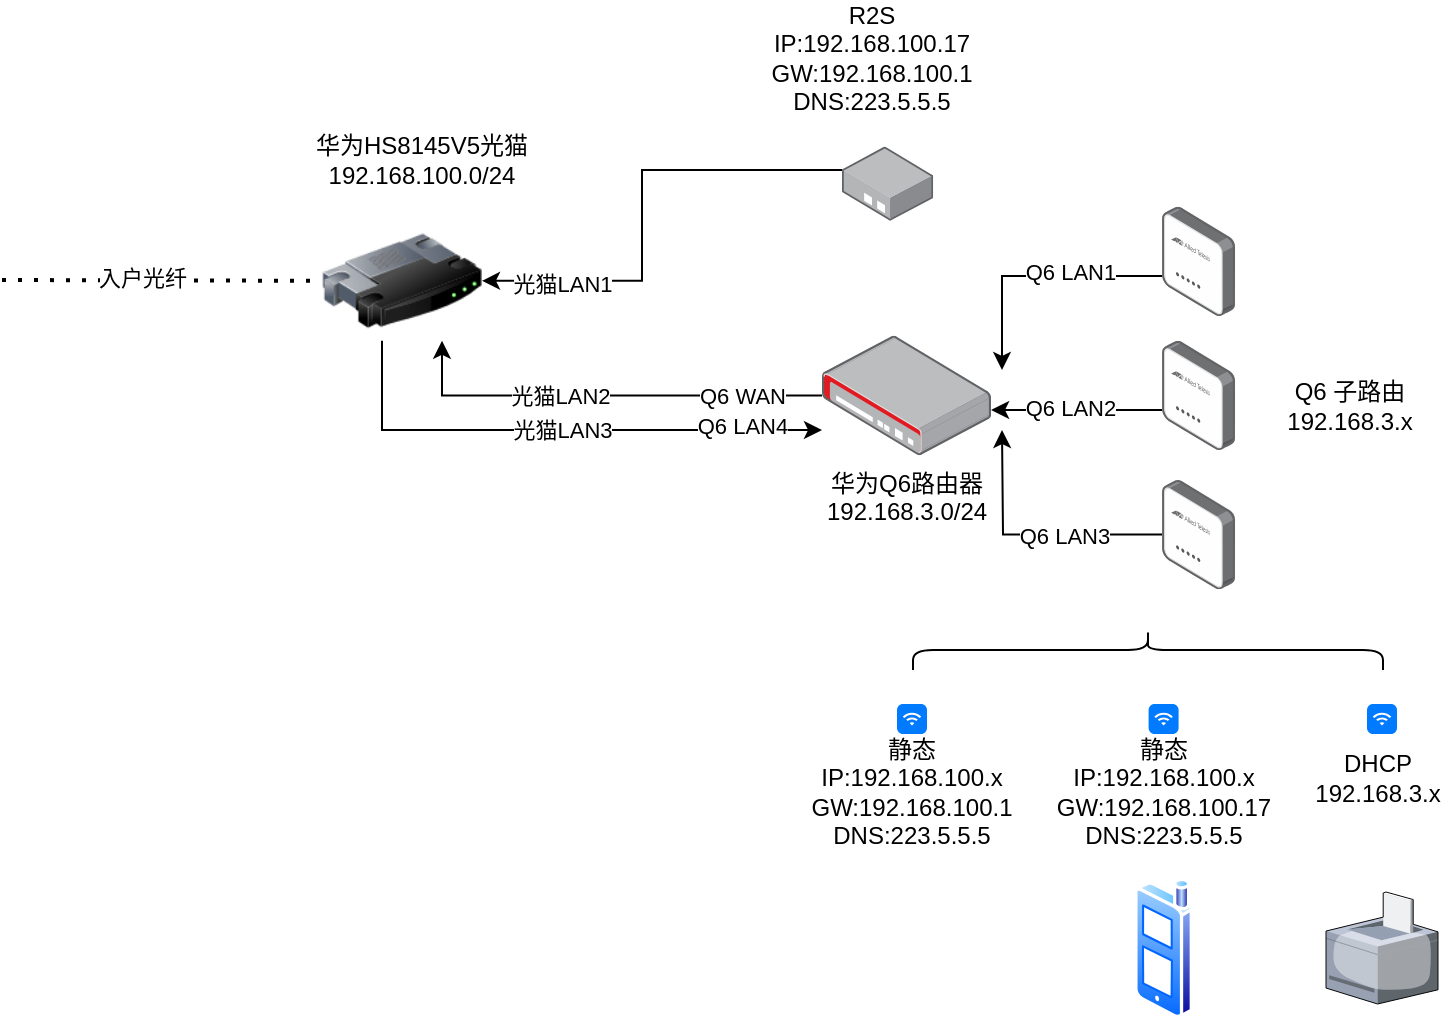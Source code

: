 <mxfile version="20.1.1" type="github">
  <diagram id="zNYm-z-tdMDx_SEaD8uH" name="Page-1">
    <mxGraphModel dx="1422" dy="702" grid="1" gridSize="10" guides="1" tooltips="1" connect="1" arrows="1" fold="1" page="1" pageScale="1" pageWidth="827" pageHeight="1169" math="0" shadow="0">
      <root>
        <mxCell id="0" />
        <mxCell id="1" parent="0" />
        <mxCell id="Mpl-Dbl5J2bxoMypx-n5-15" style="edgeStyle=orthogonalEdgeStyle;rounded=0;orthogonalLoop=1;jettySize=auto;html=1;" edge="1" parent="1" source="Mpl-Dbl5J2bxoMypx-n5-1" target="Mpl-Dbl5J2bxoMypx-n5-2">
          <mxGeometry relative="1" as="geometry">
            <Array as="points">
              <mxPoint x="252" y="340" />
            </Array>
          </mxGeometry>
        </mxCell>
        <mxCell id="Mpl-Dbl5J2bxoMypx-n5-17" value="光猫LAN3" style="edgeLabel;html=1;align=center;verticalAlign=middle;resizable=0;points=[];" vertex="1" connectable="0" parent="Mpl-Dbl5J2bxoMypx-n5-15">
          <mxGeometry x="0.02" relative="1" as="geometry">
            <mxPoint x="-1" as="offset" />
          </mxGeometry>
        </mxCell>
        <mxCell id="Mpl-Dbl5J2bxoMypx-n5-19" value="Q6 LAN4" style="edgeLabel;html=1;align=center;verticalAlign=middle;resizable=0;points=[];" vertex="1" connectable="0" parent="Mpl-Dbl5J2bxoMypx-n5-15">
          <mxGeometry x="0.735" y="2" relative="1" as="geometry">
            <mxPoint x="-5" as="offset" />
          </mxGeometry>
        </mxCell>
        <mxCell id="Mpl-Dbl5J2bxoMypx-n5-1" value="" style="image;html=1;image=img/lib/clip_art/networking/Router_128x128.png" vertex="1" parent="1">
          <mxGeometry x="222" y="235.4" width="80" height="60" as="geometry" />
        </mxCell>
        <mxCell id="Mpl-Dbl5J2bxoMypx-n5-7" style="edgeStyle=orthogonalEdgeStyle;rounded=0;orthogonalLoop=1;jettySize=auto;html=1;entryX=0.75;entryY=1;entryDx=0;entryDy=0;" edge="1" parent="1" source="Mpl-Dbl5J2bxoMypx-n5-2" target="Mpl-Dbl5J2bxoMypx-n5-1">
          <mxGeometry relative="1" as="geometry" />
        </mxCell>
        <mxCell id="Mpl-Dbl5J2bxoMypx-n5-16" value="光猫LAN2" style="edgeLabel;html=1;align=center;verticalAlign=middle;resizable=0;points=[];" vertex="1" connectable="0" parent="Mpl-Dbl5J2bxoMypx-n5-7">
          <mxGeometry x="0.167" y="-4" relative="1" as="geometry">
            <mxPoint x="-4" y="4" as="offset" />
          </mxGeometry>
        </mxCell>
        <mxCell id="Mpl-Dbl5J2bxoMypx-n5-18" value="Q6 WAN" style="edgeLabel;html=1;align=center;verticalAlign=middle;resizable=0;points=[];" vertex="1" connectable="0" parent="Mpl-Dbl5J2bxoMypx-n5-7">
          <mxGeometry x="-0.632" relative="1" as="geometry">
            <mxPoint as="offset" />
          </mxGeometry>
        </mxCell>
        <mxCell id="Mpl-Dbl5J2bxoMypx-n5-2" value="&lt;div&gt;华为Q6路由器&lt;/div&gt;&lt;div&gt;192.168.3.0/24&lt;br&gt;&lt;/div&gt;" style="points=[];aspect=fixed;html=1;align=center;shadow=0;dashed=0;image;image=img/lib/allied_telesis/security/Router_VPN.svg;" vertex="1" parent="1">
          <mxGeometry x="472" y="292.7" width="84.55" height="60" as="geometry" />
        </mxCell>
        <mxCell id="Mpl-Dbl5J2bxoMypx-n5-23" style="edgeStyle=orthogonalEdgeStyle;rounded=0;orthogonalLoop=1;jettySize=auto;html=1;" edge="1" parent="1" source="Mpl-Dbl5J2bxoMypx-n5-4" target="Mpl-Dbl5J2bxoMypx-n5-2">
          <mxGeometry relative="1" as="geometry">
            <Array as="points">
              <mxPoint x="602" y="330" />
              <mxPoint x="602" y="330" />
            </Array>
          </mxGeometry>
        </mxCell>
        <mxCell id="Mpl-Dbl5J2bxoMypx-n5-25" value="Q6 LAN2" style="edgeLabel;html=1;align=center;verticalAlign=middle;resizable=0;points=[];" vertex="1" connectable="0" parent="Mpl-Dbl5J2bxoMypx-n5-23">
          <mxGeometry x="0.264" y="-1" relative="1" as="geometry">
            <mxPoint x="8" as="offset" />
          </mxGeometry>
        </mxCell>
        <mxCell id="Mpl-Dbl5J2bxoMypx-n5-4" value="" style="points=[];aspect=fixed;html=1;align=center;shadow=0;dashed=0;image;image=img/lib/allied_telesis/wireless/Access_Point_Indoor.svg;" vertex="1" parent="1">
          <mxGeometry x="642" y="295.4" width="36.6" height="54.6" as="geometry" />
        </mxCell>
        <mxCell id="Mpl-Dbl5J2bxoMypx-n5-6" style="edgeStyle=orthogonalEdgeStyle;rounded=0;orthogonalLoop=1;jettySize=auto;html=1;entryX=1;entryY=0.5;entryDx=0;entryDy=0;" edge="1" parent="1" source="Mpl-Dbl5J2bxoMypx-n5-5" target="Mpl-Dbl5J2bxoMypx-n5-1">
          <mxGeometry relative="1" as="geometry">
            <Array as="points">
              <mxPoint x="382" y="210" />
              <mxPoint x="382" y="265" />
            </Array>
          </mxGeometry>
        </mxCell>
        <mxCell id="Mpl-Dbl5J2bxoMypx-n5-14" value="光猫LAN1" style="edgeLabel;html=1;align=center;verticalAlign=middle;resizable=0;points=[];" vertex="1" connectable="0" parent="Mpl-Dbl5J2bxoMypx-n5-6">
          <mxGeometry x="0.125" y="1" relative="1" as="geometry">
            <mxPoint x="-41" y="24" as="offset" />
          </mxGeometry>
        </mxCell>
        <mxCell id="Mpl-Dbl5J2bxoMypx-n5-5" value="" style="points=[];aspect=fixed;html=1;align=center;shadow=0;dashed=0;image;image=img/lib/allied_telesis/media_converters/Media_Converter_Standalone.svg;" vertex="1" parent="1">
          <mxGeometry x="482" y="198.2" width="45.6" height="37.2" as="geometry" />
        </mxCell>
        <mxCell id="Mpl-Dbl5J2bxoMypx-n5-20" style="edgeStyle=orthogonalEdgeStyle;rounded=0;orthogonalLoop=1;jettySize=auto;html=1;" edge="1" parent="1" source="Mpl-Dbl5J2bxoMypx-n5-9">
          <mxGeometry relative="1" as="geometry">
            <mxPoint x="562" y="310" as="targetPoint" />
            <Array as="points">
              <mxPoint x="562" y="263" />
            </Array>
          </mxGeometry>
        </mxCell>
        <mxCell id="Mpl-Dbl5J2bxoMypx-n5-24" value="Q6 LAN1" style="edgeLabel;html=1;align=center;verticalAlign=middle;resizable=0;points=[];" vertex="1" connectable="0" parent="Mpl-Dbl5J2bxoMypx-n5-20">
          <mxGeometry x="-0.136" y="-2" relative="1" as="geometry">
            <mxPoint x="9" as="offset" />
          </mxGeometry>
        </mxCell>
        <mxCell id="Mpl-Dbl5J2bxoMypx-n5-9" value="" style="points=[];aspect=fixed;html=1;align=center;shadow=0;dashed=0;image;image=img/lib/allied_telesis/wireless/Access_Point_Indoor.svg;" vertex="1" parent="1">
          <mxGeometry x="642" y="228.4" width="36.6" height="54.6" as="geometry" />
        </mxCell>
        <mxCell id="Mpl-Dbl5J2bxoMypx-n5-22" style="edgeStyle=orthogonalEdgeStyle;rounded=0;orthogonalLoop=1;jettySize=auto;html=1;" edge="1" parent="1" source="Mpl-Dbl5J2bxoMypx-n5-10">
          <mxGeometry relative="1" as="geometry">
            <mxPoint x="562" y="340" as="targetPoint" />
          </mxGeometry>
        </mxCell>
        <mxCell id="Mpl-Dbl5J2bxoMypx-n5-26" value="Q6 LAN3" style="edgeLabel;html=1;align=center;verticalAlign=middle;resizable=0;points=[];" vertex="1" connectable="0" parent="Mpl-Dbl5J2bxoMypx-n5-22">
          <mxGeometry x="-0.167" relative="1" as="geometry">
            <mxPoint x="6" as="offset" />
          </mxGeometry>
        </mxCell>
        <mxCell id="Mpl-Dbl5J2bxoMypx-n5-10" value="" style="points=[];aspect=fixed;html=1;align=center;shadow=0;dashed=0;image;image=img/lib/allied_telesis/wireless/Access_Point_Indoor.svg;" vertex="1" parent="1">
          <mxGeometry x="642" y="365" width="36.6" height="54.6" as="geometry" />
        </mxCell>
        <mxCell id="Mpl-Dbl5J2bxoMypx-n5-11" value="&lt;div&gt;华为HS8145V5光猫&lt;/div&gt;&lt;div&gt;192.168.100.0/24&lt;br&gt;&lt;/div&gt;" style="text;html=1;strokeColor=none;fillColor=none;align=center;verticalAlign=middle;whiteSpace=wrap;rounded=0;" vertex="1" parent="1">
          <mxGeometry x="212" y="190" width="120" height="30" as="geometry" />
        </mxCell>
        <mxCell id="Mpl-Dbl5J2bxoMypx-n5-12" value="" style="endArrow=none;dashed=1;html=1;dashPattern=1 3;strokeWidth=2;rounded=0;entryX=0;entryY=0.5;entryDx=0;entryDy=0;" edge="1" parent="1" target="Mpl-Dbl5J2bxoMypx-n5-1">
          <mxGeometry width="50" height="50" relative="1" as="geometry">
            <mxPoint x="62" y="265" as="sourcePoint" />
            <mxPoint x="262" y="420" as="targetPoint" />
          </mxGeometry>
        </mxCell>
        <mxCell id="Mpl-Dbl5J2bxoMypx-n5-13" value="入户光纤" style="edgeLabel;html=1;align=center;verticalAlign=middle;resizable=0;points=[];" vertex="1" connectable="0" parent="Mpl-Dbl5J2bxoMypx-n5-12">
          <mxGeometry x="-0.438" y="1" relative="1" as="geometry">
            <mxPoint x="25" as="offset" />
          </mxGeometry>
        </mxCell>
        <mxCell id="Mpl-Dbl5J2bxoMypx-n5-27" value="&lt;div&gt;Q6 子路由&lt;/div&gt;&lt;div&gt;192.168.3.x&lt;br&gt;&lt;/div&gt;" style="text;html=1;strokeColor=none;fillColor=none;align=center;verticalAlign=middle;whiteSpace=wrap;rounded=0;" vertex="1" parent="1">
          <mxGeometry x="692" y="306.55" width="88" height="43.45" as="geometry" />
        </mxCell>
        <mxCell id="Mpl-Dbl5J2bxoMypx-n5-28" value="" style="shape=image;html=1;verticalAlign=top;verticalLabelPosition=bottom;labelBackgroundColor=#ffffff;imageAspect=0;aspect=fixed;image=https://cdn2.iconfinder.com/data/icons/whcompare-isometric-web-hosting-servers/50/web-browser-on-laptop-128.png" vertex="1" parent="1">
          <mxGeometry x="482" y="564" width="70" height="70" as="geometry" />
        </mxCell>
        <mxCell id="Mpl-Dbl5J2bxoMypx-n5-30" value="" style="verticalLabelPosition=bottom;sketch=0;aspect=fixed;html=1;verticalAlign=top;strokeColor=none;align=center;outlineConnect=0;shape=mxgraph.citrix.printer;" vertex="1" parent="1">
          <mxGeometry x="724" y="571" width="56" height="56" as="geometry" />
        </mxCell>
        <mxCell id="Mpl-Dbl5J2bxoMypx-n5-31" value="" style="aspect=fixed;perimeter=ellipsePerimeter;html=1;align=center;shadow=0;dashed=0;spacingTop=3;image;image=img/lib/active_directory/cell_phone.svg;" vertex="1" parent="1">
          <mxGeometry x="628.1" y="564" width="29.4" height="70" as="geometry" />
        </mxCell>
        <mxCell id="Mpl-Dbl5J2bxoMypx-n5-32" value="" style="html=1;strokeWidth=1;shadow=0;dashed=0;shape=mxgraph.ios7.misc.wifi;fillColor=#007AFF;strokeColor=none;buttonText=;strokeColor2=#222222;fontColor=#222222;fontSize=8;verticalLabelPosition=bottom;verticalAlign=top;align=center;sketch=0;" vertex="1" parent="1">
          <mxGeometry x="509.5" y="477" width="15" height="15" as="geometry" />
        </mxCell>
        <mxCell id="Mpl-Dbl5J2bxoMypx-n5-33" value="" style="html=1;strokeWidth=1;shadow=0;dashed=0;shape=mxgraph.ios7.misc.wifi;fillColor=#007AFF;strokeColor=none;buttonText=;strokeColor2=#222222;fontColor=#222222;fontSize=8;verticalLabelPosition=bottom;verticalAlign=top;align=center;sketch=0;" vertex="1" parent="1">
          <mxGeometry x="635.3" y="477" width="15" height="15" as="geometry" />
        </mxCell>
        <mxCell id="Mpl-Dbl5J2bxoMypx-n5-34" value="" style="html=1;strokeWidth=1;shadow=0;dashed=0;shape=mxgraph.ios7.misc.wifi;fillColor=#007AFF;strokeColor=none;buttonText=;strokeColor2=#222222;fontColor=#222222;fontSize=8;verticalLabelPosition=bottom;verticalAlign=top;align=center;sketch=0;" vertex="1" parent="1">
          <mxGeometry x="744.5" y="477" width="15" height="15" as="geometry" />
        </mxCell>
        <mxCell id="Mpl-Dbl5J2bxoMypx-n5-35" value="&lt;div&gt;静态&lt;/div&gt;&lt;div&gt;&lt;div&gt;IP:192.168.100.x&lt;/div&gt;&lt;div&gt;GW:192.168.100.1&lt;/div&gt;&lt;div&gt;DNS:223.5.5.5&lt;br&gt;&lt;/div&gt;&lt;/div&gt;" style="text;html=1;strokeColor=none;fillColor=none;align=center;verticalAlign=middle;whiteSpace=wrap;rounded=0;" vertex="1" parent="1">
          <mxGeometry x="487" y="506" width="60" height="30" as="geometry" />
        </mxCell>
        <mxCell id="Mpl-Dbl5J2bxoMypx-n5-36" value="&lt;div&gt;R2S&lt;br&gt;&lt;/div&gt;&lt;div&gt;IP:192.168.100.17&lt;/div&gt;&lt;div&gt;GW:192.168.100.1&lt;/div&gt;&lt;div&gt;DNS:223.5.5.5&lt;br&gt;&lt;/div&gt;" style="text;html=1;strokeColor=none;fillColor=none;align=center;verticalAlign=middle;whiteSpace=wrap;rounded=0;" vertex="1" parent="1">
          <mxGeometry x="436.55" y="139" width="120" height="30" as="geometry" />
        </mxCell>
        <mxCell id="Mpl-Dbl5J2bxoMypx-n5-37" value="&lt;div&gt;静态&lt;/div&gt;&lt;div&gt;IP:192.168.100.x&lt;/div&gt;&lt;div&gt;GW:192.168.100.17&lt;/div&gt;&lt;div&gt;DNS:223.5.5.5&lt;br&gt;&lt;/div&gt;" style="text;html=1;strokeColor=none;fillColor=none;align=center;verticalAlign=middle;whiteSpace=wrap;rounded=0;" vertex="1" parent="1">
          <mxGeometry x="612.8" y="506" width="60" height="30" as="geometry" />
        </mxCell>
        <mxCell id="Mpl-Dbl5J2bxoMypx-n5-38" value="&lt;div&gt;DHCP&lt;/div&gt;&lt;div&gt;192.168.3.x&lt;br&gt;&lt;/div&gt;" style="text;html=1;strokeColor=none;fillColor=none;align=center;verticalAlign=middle;whiteSpace=wrap;rounded=0;" vertex="1" parent="1">
          <mxGeometry x="720" y="499" width="60" height="30" as="geometry" />
        </mxCell>
        <mxCell id="Mpl-Dbl5J2bxoMypx-n5-39" value="" style="shape=curlyBracket;whiteSpace=wrap;html=1;rounded=1;flipH=1;rotation=-90;" vertex="1" parent="1">
          <mxGeometry x="625" y="332.5" width="20" height="235" as="geometry" />
        </mxCell>
      </root>
    </mxGraphModel>
  </diagram>
</mxfile>

